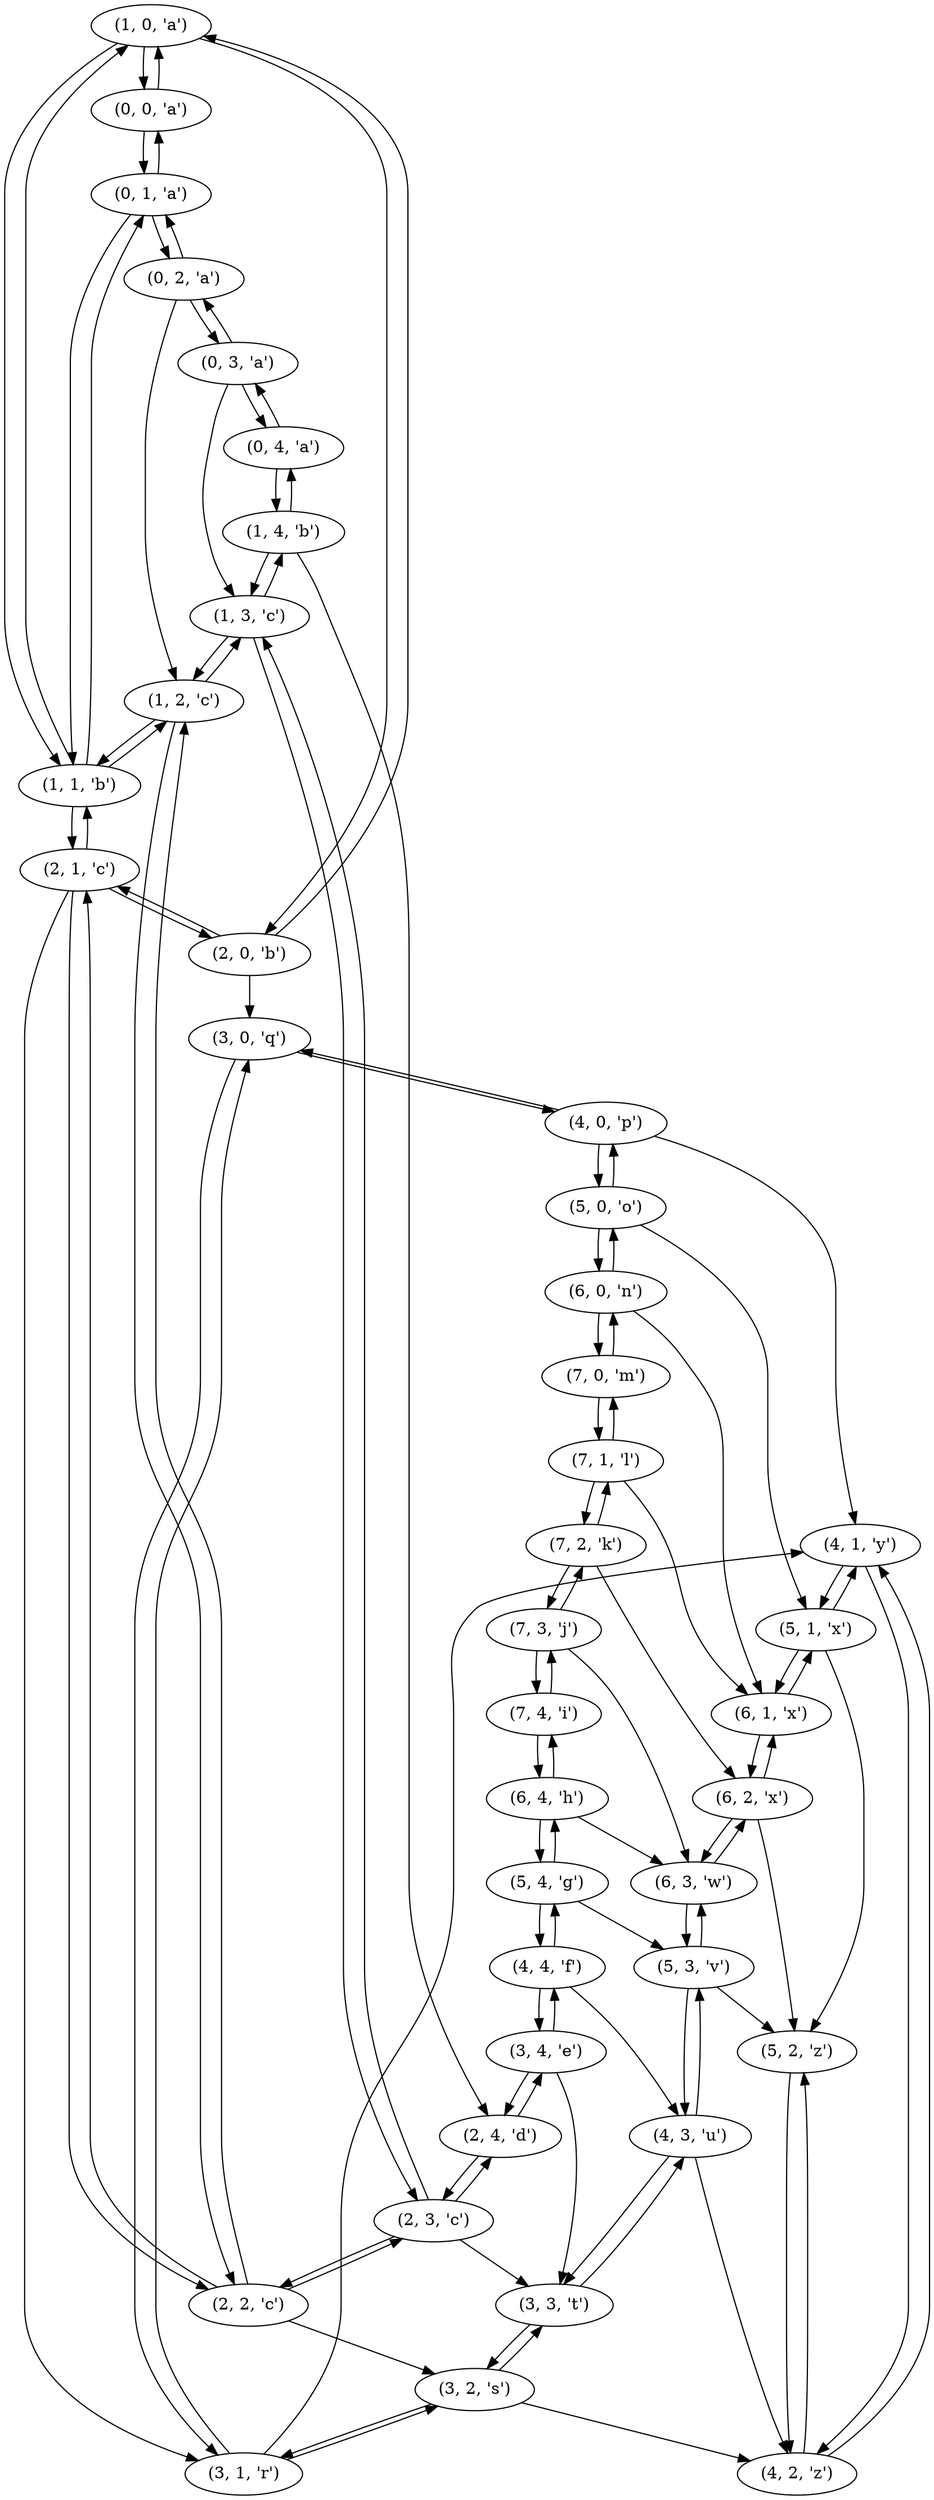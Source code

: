digraph {
    0 [ label = "(1, 0, 'a')" ]
    1 [ label = "(0, 0, 'a')" ]
    2 [ label = "(0, 1, 'a')" ]
    3 [ label = "(2, 0, 'b')" ]
    4 [ label = "(1, 1, 'b')" ]
    5 [ label = "(2, 1, 'c')" ]
    6 [ label = "(3, 0, 'q')" ]
    7 [ label = "(4, 0, 'p')" ]
    8 [ label = "(3, 1, 'r')" ]
    9 [ label = "(5, 0, 'o')" ]
    10 [ label = "(6, 0, 'n')" ]
    11 [ label = "(7, 0, 'm')" ]
    12 [ label = "(7, 1, 'l')" ]
    13 [ label = "(0, 2, 'a')" ]
    14 [ label = "(1, 2, 'c')" ]
    15 [ label = "(2, 2, 'c')" ]
    16 [ label = "(3, 2, 's')" ]
    17 [ label = "(4, 1, 'y')" ]
    18 [ label = "(5, 1, 'x')" ]
    19 [ label = "(4, 2, 'z')" ]
    20 [ label = "(6, 1, 'x')" ]
    21 [ label = "(6, 2, 'x')" ]
    22 [ label = "(7, 2, 'k')" ]
    23 [ label = "(0, 3, 'a')" ]
    24 [ label = "(1, 3, 'c')" ]
    25 [ label = "(2, 3, 'c')" ]
    26 [ label = "(3, 3, 't')" ]
    27 [ label = "(5, 2, 'z')" ]
    28 [ label = "(4, 3, 'u')" ]
    29 [ label = "(5, 3, 'v')" ]
    30 [ label = "(6, 3, 'w')" ]
    31 [ label = "(7, 3, 'j')" ]
    32 [ label = "(0, 4, 'a')" ]
    33 [ label = "(1, 4, 'b')" ]
    34 [ label = "(2, 4, 'd')" ]
    35 [ label = "(3, 4, 'e')" ]
    36 [ label = "(4, 4, 'f')" ]
    37 [ label = "(5, 4, 'g')" ]
    38 [ label = "(6, 4, 'h')" ]
    39 [ label = "(7, 4, 'i')" ]
    0 -> 1 [ ]
    2 -> 1 [ ]
    1 -> 0 [ ]
    3 -> 0 [ ]
    4 -> 0 [ ]
    0 -> 3 [ ]
    5 -> 3 [ ]
    3 -> 6 [ ]
    7 -> 6 [ ]
    8 -> 6 [ ]
    6 -> 7 [ ]
    9 -> 7 [ ]
    7 -> 9 [ ]
    10 -> 9 [ ]
    9 -> 10 [ ]
    11 -> 10 [ ]
    10 -> 11 [ ]
    12 -> 11 [ ]
    4 -> 2 [ ]
    1 -> 2 [ ]
    13 -> 2 [ ]
    2 -> 4 [ ]
    5 -> 4 [ ]
    0 -> 4 [ ]
    14 -> 4 [ ]
    4 -> 5 [ ]
    3 -> 5 [ ]
    15 -> 5 [ ]
    5 -> 8 [ ]
    6 -> 8 [ ]
    16 -> 8 [ ]
    8 -> 17 [ ]
    18 -> 17 [ ]
    7 -> 17 [ ]
    19 -> 17 [ ]
    17 -> 18 [ ]
    20 -> 18 [ ]
    9 -> 18 [ ]
    18 -> 20 [ ]
    12 -> 20 [ ]
    10 -> 20 [ ]
    21 -> 20 [ ]
    11 -> 12 [ ]
    22 -> 12 [ ]
    2 -> 13 [ ]
    23 -> 13 [ ]
    13 -> 14 [ ]
    15 -> 14 [ ]
    4 -> 14 [ ]
    24 -> 14 [ ]
    14 -> 15 [ ]
    5 -> 15 [ ]
    25 -> 15 [ ]
    15 -> 16 [ ]
    8 -> 16 [ ]
    26 -> 16 [ ]
    16 -> 19 [ ]
    27 -> 19 [ ]
    17 -> 19 [ ]
    28 -> 19 [ ]
    19 -> 27 [ ]
    21 -> 27 [ ]
    18 -> 27 [ ]
    29 -> 27 [ ]
    22 -> 21 [ ]
    20 -> 21 [ ]
    30 -> 21 [ ]
    12 -> 22 [ ]
    31 -> 22 [ ]
    13 -> 23 [ ]
    32 -> 23 [ ]
    23 -> 24 [ ]
    25 -> 24 [ ]
    14 -> 24 [ ]
    33 -> 24 [ ]
    24 -> 25 [ ]
    15 -> 25 [ ]
    34 -> 25 [ ]
    25 -> 26 [ ]
    28 -> 26 [ ]
    16 -> 26 [ ]
    35 -> 26 [ ]
    26 -> 28 [ ]
    29 -> 28 [ ]
    36 -> 28 [ ]
    28 -> 29 [ ]
    30 -> 29 [ ]
    37 -> 29 [ ]
    29 -> 30 [ ]
    31 -> 30 [ ]
    21 -> 30 [ ]
    38 -> 30 [ ]
    22 -> 31 [ ]
    39 -> 31 [ ]
    33 -> 32 [ ]
    23 -> 32 [ ]
    32 -> 33 [ ]
    24 -> 33 [ ]
    33 -> 34 [ ]
    35 -> 34 [ ]
    25 -> 34 [ ]
    34 -> 35 [ ]
    36 -> 35 [ ]
    35 -> 36 [ ]
    37 -> 36 [ ]
    36 -> 37 [ ]
    38 -> 37 [ ]
    37 -> 38 [ ]
    39 -> 38 [ ]
    38 -> 39 [ ]
    31 -> 39 [ ]
}

